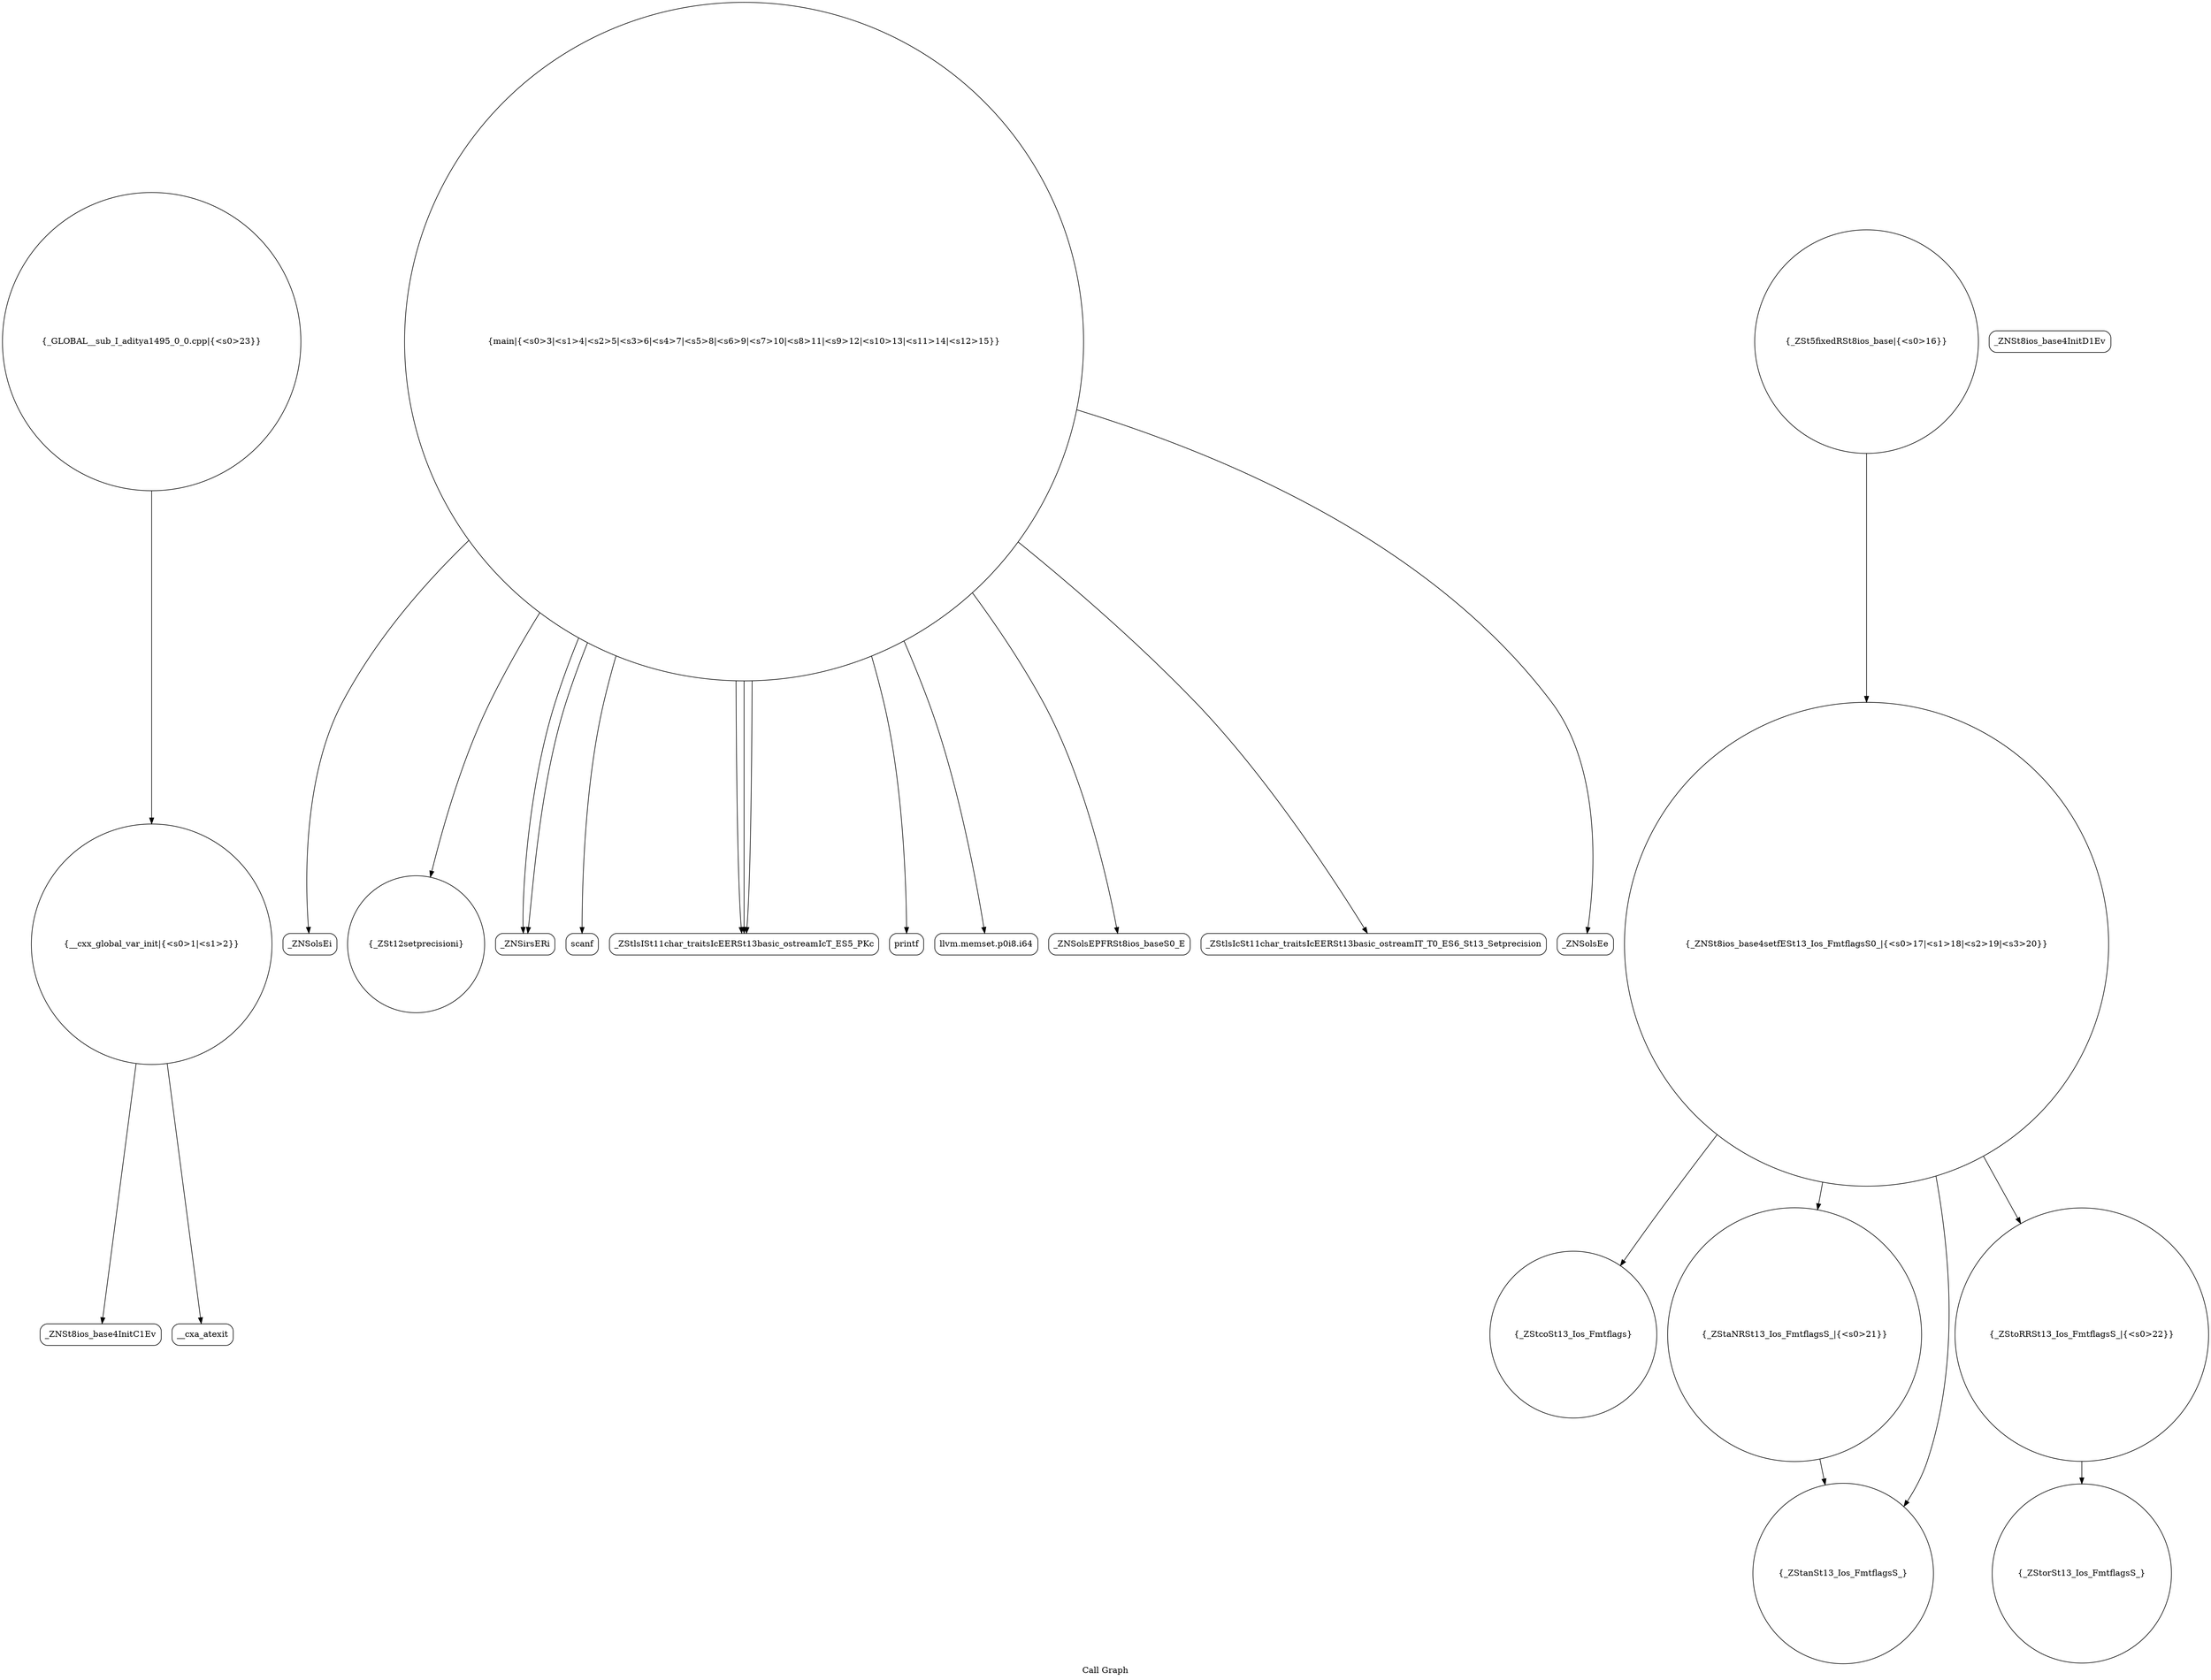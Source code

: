 digraph "Call Graph" {
	label="Call Graph";

	Node0x5563771d6fd0 [shape=record,shape=circle,label="{__cxx_global_var_init|{<s0>1|<s1>2}}"];
	Node0x5563771d6fd0:s0 -> Node0x5563771d7460[color=black];
	Node0x5563771d6fd0:s1 -> Node0x5563771d7560[color=black];
	Node0x5563771d7760 [shape=record,shape=Mrecord,label="{_ZNSolsEi}"];
	Node0x5563771d7ae0 [shape=record,shape=circle,label="{_ZSt12setprecisioni}"];
	Node0x5563771d7e60 [shape=record,shape=circle,label="{_ZStorSt13_Ios_FmtflagsS_}"];
	Node0x5563771d74e0 [shape=record,shape=Mrecord,label="{_ZNSt8ios_base4InitD1Ev}"];
	Node0x5563771d7860 [shape=record,shape=Mrecord,label="{_ZNSirsERi}"];
	Node0x5563771d7be0 [shape=record,shape=circle,label="{_ZNSt8ios_base4setfESt13_Ios_FmtflagsS0_|{<s0>17|<s1>18|<s2>19|<s3>20}}"];
	Node0x5563771d7be0:s0 -> Node0x5563771d7ce0[color=black];
	Node0x5563771d7be0:s1 -> Node0x5563771d7c60[color=black];
	Node0x5563771d7be0:s2 -> Node0x5563771d7de0[color=black];
	Node0x5563771d7be0:s3 -> Node0x5563771d7d60[color=black];
	Node0x5563771d75e0 [shape=record,shape=circle,label="{main|{<s0>3|<s1>4|<s2>5|<s3>6|<s4>7|<s5>8|<s6>9|<s7>10|<s8>11|<s9>12|<s10>13|<s11>14|<s12>15}}"];
	Node0x5563771d75e0:s0 -> Node0x5563771d7660[color=black];
	Node0x5563771d75e0:s1 -> Node0x5563771d76e0[color=black];
	Node0x5563771d75e0:s2 -> Node0x5563771d7760[color=black];
	Node0x5563771d75e0:s3 -> Node0x5563771d76e0[color=black];
	Node0x5563771d75e0:s4 -> Node0x5563771d77e0[color=black];
	Node0x5563771d75e0:s5 -> Node0x5563771d7860[color=black];
	Node0x5563771d75e0:s6 -> Node0x5563771d7860[color=black];
	Node0x5563771d75e0:s7 -> Node0x5563771d78e0[color=black];
	Node0x5563771d75e0:s8 -> Node0x5563771d79e0[color=black];
	Node0x5563771d75e0:s9 -> Node0x5563771d7ae0[color=black];
	Node0x5563771d75e0:s10 -> Node0x5563771d7960[color=black];
	Node0x5563771d75e0:s11 -> Node0x5563771d7b60[color=black];
	Node0x5563771d75e0:s12 -> Node0x5563771d76e0[color=black];
	Node0x5563771d7960 [shape=record,shape=Mrecord,label="{_ZStlsIcSt11char_traitsIcEERSt13basic_ostreamIT_T0_ES6_St13_Setprecision}"];
	Node0x5563771d7ce0 [shape=record,shape=circle,label="{_ZStcoSt13_Ios_Fmtflags}"];
	Node0x5563771d76e0 [shape=record,shape=Mrecord,label="{_ZStlsISt11char_traitsIcEERSt13basic_ostreamIcT_ES5_PKc}"];
	Node0x5563771d7a60 [shape=record,shape=circle,label="{_ZSt5fixedRSt8ios_base|{<s0>16}}"];
	Node0x5563771d7a60:s0 -> Node0x5563771d7be0[color=black];
	Node0x5563771d7de0 [shape=record,shape=circle,label="{_ZStanSt13_Ios_FmtflagsS_}"];
	Node0x5563771d7460 [shape=record,shape=Mrecord,label="{_ZNSt8ios_base4InitC1Ev}"];
	Node0x5563771d77e0 [shape=record,shape=Mrecord,label="{printf}"];
	Node0x5563771d7b60 [shape=record,shape=Mrecord,label="{_ZNSolsEe}"];
	Node0x5563771d7ee0 [shape=record,shape=circle,label="{_GLOBAL__sub_I_aditya1495_0_0.cpp|{<s0>23}}"];
	Node0x5563771d7ee0:s0 -> Node0x5563771d6fd0[color=black];
	Node0x5563771d7560 [shape=record,shape=Mrecord,label="{__cxa_atexit}"];
	Node0x5563771d78e0 [shape=record,shape=Mrecord,label="{llvm.memset.p0i8.i64}"];
	Node0x5563771d7c60 [shape=record,shape=circle,label="{_ZStaNRSt13_Ios_FmtflagsS_|{<s0>21}}"];
	Node0x5563771d7c60:s0 -> Node0x5563771d7de0[color=black];
	Node0x5563771d7660 [shape=record,shape=Mrecord,label="{scanf}"];
	Node0x5563771d79e0 [shape=record,shape=Mrecord,label="{_ZNSolsEPFRSt8ios_baseS0_E}"];
	Node0x5563771d7d60 [shape=record,shape=circle,label="{_ZStoRRSt13_Ios_FmtflagsS_|{<s0>22}}"];
	Node0x5563771d7d60:s0 -> Node0x5563771d7e60[color=black];
}
